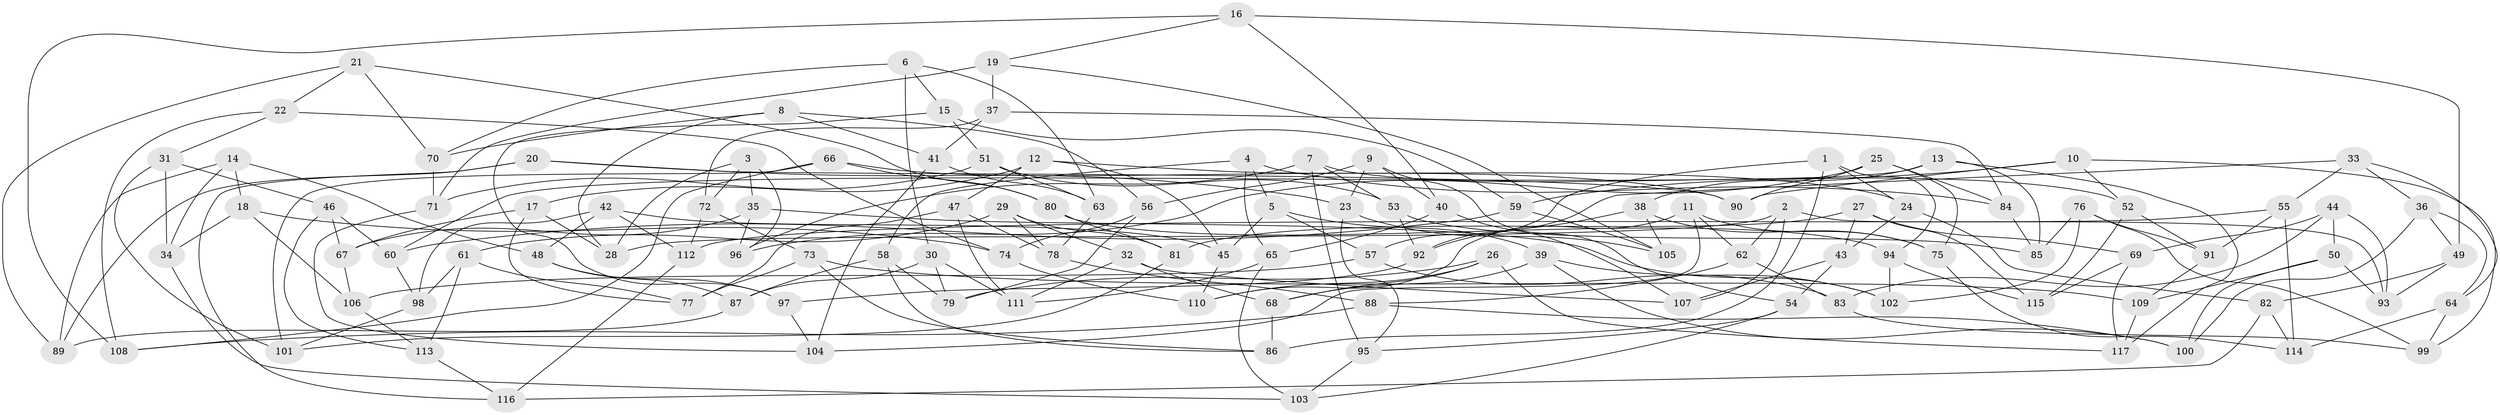 // Generated by graph-tools (version 1.1) at 2025/50/03/09/25 03:50:52]
// undirected, 117 vertices, 234 edges
graph export_dot {
graph [start="1"]
  node [color=gray90,style=filled];
  1;
  2;
  3;
  4;
  5;
  6;
  7;
  8;
  9;
  10;
  11;
  12;
  13;
  14;
  15;
  16;
  17;
  18;
  19;
  20;
  21;
  22;
  23;
  24;
  25;
  26;
  27;
  28;
  29;
  30;
  31;
  32;
  33;
  34;
  35;
  36;
  37;
  38;
  39;
  40;
  41;
  42;
  43;
  44;
  45;
  46;
  47;
  48;
  49;
  50;
  51;
  52;
  53;
  54;
  55;
  56;
  57;
  58;
  59;
  60;
  61;
  62;
  63;
  64;
  65;
  66;
  67;
  68;
  69;
  70;
  71;
  72;
  73;
  74;
  75;
  76;
  77;
  78;
  79;
  80;
  81;
  82;
  83;
  84;
  85;
  86;
  87;
  88;
  89;
  90;
  91;
  92;
  93;
  94;
  95;
  96;
  97;
  98;
  99;
  100;
  101;
  102;
  103;
  104;
  105;
  106;
  107;
  108;
  109;
  110;
  111;
  112;
  113;
  114;
  115;
  116;
  117;
  1 -- 86;
  1 -- 57;
  1 -- 24;
  1 -- 94;
  2 -- 107;
  2 -- 28;
  2 -- 93;
  2 -- 62;
  3 -- 96;
  3 -- 28;
  3 -- 35;
  3 -- 72;
  4 -- 5;
  4 -- 58;
  4 -- 65;
  4 -- 84;
  5 -- 45;
  5 -- 57;
  5 -- 39;
  6 -- 63;
  6 -- 30;
  6 -- 70;
  6 -- 15;
  7 -- 53;
  7 -- 95;
  7 -- 52;
  7 -- 96;
  8 -- 56;
  8 -- 70;
  8 -- 28;
  8 -- 41;
  9 -- 56;
  9 -- 23;
  9 -- 54;
  9 -- 40;
  10 -- 99;
  10 -- 52;
  10 -- 90;
  10 -- 59;
  11 -- 104;
  11 -- 62;
  11 -- 75;
  11 -- 110;
  12 -- 24;
  12 -- 47;
  12 -- 17;
  12 -- 45;
  13 -- 38;
  13 -- 60;
  13 -- 117;
  13 -- 85;
  14 -- 18;
  14 -- 48;
  14 -- 34;
  14 -- 89;
  15 -- 97;
  15 -- 59;
  15 -- 51;
  16 -- 108;
  16 -- 19;
  16 -- 40;
  16 -- 49;
  17 -- 67;
  17 -- 77;
  17 -- 28;
  18 -- 34;
  18 -- 74;
  18 -- 106;
  19 -- 71;
  19 -- 37;
  19 -- 105;
  20 -- 116;
  20 -- 23;
  20 -- 89;
  20 -- 90;
  21 -- 80;
  21 -- 22;
  21 -- 89;
  21 -- 70;
  22 -- 31;
  22 -- 108;
  22 -- 74;
  23 -- 95;
  23 -- 105;
  24 -- 82;
  24 -- 43;
  25 -- 84;
  25 -- 75;
  25 -- 90;
  25 -- 96;
  26 -- 117;
  26 -- 68;
  26 -- 110;
  26 -- 79;
  27 -- 115;
  27 -- 43;
  27 -- 69;
  27 -- 81;
  29 -- 81;
  29 -- 32;
  29 -- 78;
  29 -- 61;
  30 -- 79;
  30 -- 111;
  30 -- 87;
  31 -- 34;
  31 -- 101;
  31 -- 46;
  32 -- 111;
  32 -- 107;
  32 -- 68;
  33 -- 55;
  33 -- 92;
  33 -- 64;
  33 -- 36;
  34 -- 103;
  35 -- 96;
  35 -- 67;
  35 -- 102;
  36 -- 100;
  36 -- 49;
  36 -- 64;
  37 -- 72;
  37 -- 84;
  37 -- 41;
  38 -- 92;
  38 -- 75;
  38 -- 105;
  39 -- 102;
  39 -- 68;
  39 -- 100;
  40 -- 65;
  40 -- 107;
  41 -- 63;
  41 -- 104;
  42 -- 112;
  42 -- 48;
  42 -- 45;
  42 -- 98;
  43 -- 107;
  43 -- 54;
  44 -- 83;
  44 -- 50;
  44 -- 69;
  44 -- 93;
  45 -- 110;
  46 -- 60;
  46 -- 67;
  46 -- 113;
  47 -- 77;
  47 -- 78;
  47 -- 111;
  48 -- 97;
  48 -- 87;
  49 -- 82;
  49 -- 93;
  50 -- 93;
  50 -- 109;
  50 -- 100;
  51 -- 63;
  51 -- 53;
  51 -- 71;
  52 -- 115;
  52 -- 91;
  53 -- 92;
  53 -- 85;
  54 -- 95;
  54 -- 103;
  55 -- 91;
  55 -- 112;
  55 -- 114;
  56 -- 74;
  56 -- 79;
  57 -- 83;
  57 -- 106;
  58 -- 86;
  58 -- 79;
  58 -- 87;
  59 -- 105;
  59 -- 60;
  60 -- 98;
  61 -- 77;
  61 -- 113;
  61 -- 98;
  62 -- 88;
  62 -- 83;
  63 -- 78;
  64 -- 99;
  64 -- 114;
  65 -- 111;
  65 -- 103;
  66 -- 101;
  66 -- 90;
  66 -- 108;
  66 -- 80;
  67 -- 106;
  68 -- 86;
  69 -- 115;
  69 -- 117;
  70 -- 71;
  71 -- 104;
  72 -- 112;
  72 -- 73;
  73 -- 77;
  73 -- 86;
  73 -- 109;
  74 -- 110;
  75 -- 114;
  76 -- 91;
  76 -- 85;
  76 -- 99;
  76 -- 102;
  78 -- 88;
  80 -- 81;
  80 -- 94;
  81 -- 101;
  82 -- 114;
  82 -- 116;
  83 -- 99;
  84 -- 85;
  87 -- 89;
  88 -- 108;
  88 -- 100;
  91 -- 109;
  92 -- 97;
  94 -- 102;
  94 -- 115;
  95 -- 103;
  97 -- 104;
  98 -- 101;
  106 -- 113;
  109 -- 117;
  112 -- 116;
  113 -- 116;
}
